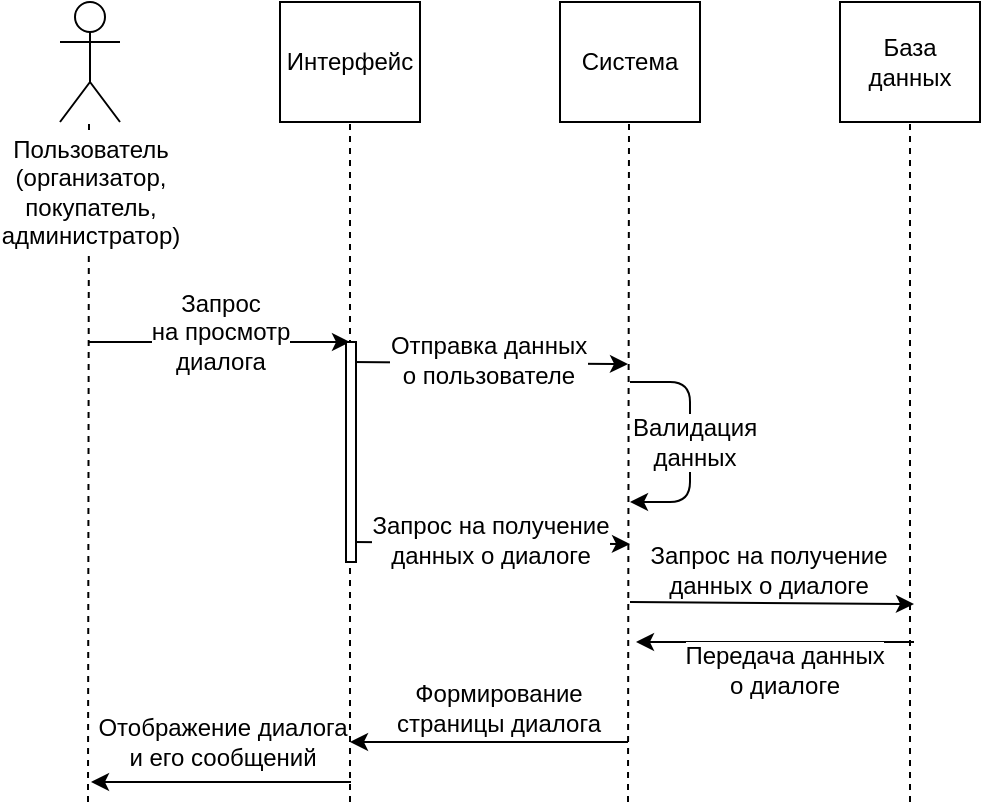 <mxfile version="10.7.1" type="github"><diagram id="yl0nng0nuz9rf5LdibkV" name="Page-1"><mxGraphModel dx="686" dy="576" grid="1" gridSize="10" guides="1" tooltips="1" connect="1" arrows="1" fold="1" page="1" pageScale="1" pageWidth="827" pageHeight="1169" math="0" shadow="0"><root><mxCell id="0"/><mxCell id="1" parent="0"/><mxCell id="QuDLoogdvwcjmP1hTbv9-1" value="Интерфейс" style="rounded=0;whiteSpace=wrap;html=1;" vertex="1" parent="1"><mxGeometry x="230" y="200" width="70" height="60" as="geometry"/></mxCell><mxCell id="QuDLoogdvwcjmP1hTbv9-2" value="Система" style="rounded=0;whiteSpace=wrap;html=1;" vertex="1" parent="1"><mxGeometry x="370" y="200" width="70" height="60" as="geometry"/></mxCell><mxCell id="QuDLoogdvwcjmP1hTbv9-3" value="База данных" style="rounded=0;whiteSpace=wrap;html=1;" vertex="1" parent="1"><mxGeometry x="510" y="200" width="70" height="60" as="geometry"/></mxCell><mxCell id="QuDLoogdvwcjmP1hTbv9-4" value="" style="endArrow=none;dashed=1;html=1;entryX=0.5;entryY=1;entryDx=0;entryDy=0;" edge="1" parent="1" target="QuDLoogdvwcjmP1hTbv9-3"><mxGeometry width="50" height="50" relative="1" as="geometry"><mxPoint x="545" y="600" as="sourcePoint"/><mxPoint x="150" y="300" as="targetPoint"/></mxGeometry></mxCell><mxCell id="QuDLoogdvwcjmP1hTbv9-5" value="" style="endArrow=none;dashed=1;html=1;entryX=0.5;entryY=1;entryDx=0;entryDy=0;" edge="1" parent="1"><mxGeometry width="50" height="50" relative="1" as="geometry"><mxPoint x="404" y="600" as="sourcePoint"/><mxPoint x="404.5" y="260.0" as="targetPoint"/></mxGeometry></mxCell><mxCell id="QuDLoogdvwcjmP1hTbv9-6" value="" style="endArrow=none;dashed=1;html=1;entryX=0.5;entryY=1;entryDx=0;entryDy=0;" edge="1" parent="1"><mxGeometry width="50" height="50" relative="1" as="geometry"><mxPoint x="265" y="600" as="sourcePoint"/><mxPoint x="265" y="260.0" as="targetPoint"/></mxGeometry></mxCell><mxCell id="QuDLoogdvwcjmP1hTbv9-7" value="" style="endArrow=none;dashed=1;html=1;entryX=0.5;entryY=1;entryDx=0;entryDy=0;" edge="1" parent="1"><mxGeometry width="50" height="50" relative="1" as="geometry"><mxPoint x="134.0" y="600" as="sourcePoint"/><mxPoint x="134.5" y="260.0" as="targetPoint"/></mxGeometry></mxCell><mxCell id="QuDLoogdvwcjmP1hTbv9-8" value="Пользователь&lt;br&gt;(организатор,&lt;br&gt;покупатель,&lt;br&gt;администратор)&lt;br&gt;" style="shape=umlActor;verticalLabelPosition=bottom;labelBackgroundColor=#ffffff;verticalAlign=top;html=1;outlineConnect=0;" vertex="1" parent="1"><mxGeometry x="120" y="200" width="30" height="60" as="geometry"/></mxCell><mxCell id="QuDLoogdvwcjmP1hTbv9-9" value="" style="endArrow=classic;html=1;" edge="1" parent="1"><mxGeometry width="50" height="50" relative="1" as="geometry"><mxPoint x="134.0" y="370" as="sourcePoint"/><mxPoint x="265" y="370" as="targetPoint"/></mxGeometry></mxCell><mxCell id="QuDLoogdvwcjmP1hTbv9-10" value="Запрос&lt;br&gt;на просмотр&lt;br&gt;диалога&lt;br&gt;" style="text;html=1;resizable=0;points=[];align=center;verticalAlign=middle;labelBackgroundColor=#ffffff;" vertex="1" connectable="0" parent="QuDLoogdvwcjmP1hTbv9-9"><mxGeometry x="0.23" relative="1" as="geometry"><mxPoint x="-15" y="-5" as="offset"/></mxGeometry></mxCell><mxCell id="QuDLoogdvwcjmP1hTbv9-11" value="" style="endArrow=classic;html=1;" edge="1" parent="1"><mxGeometry width="50" height="50" relative="1" as="geometry"><mxPoint x="266" y="470" as="sourcePoint"/><mxPoint x="405" y="471" as="targetPoint"/></mxGeometry></mxCell><mxCell id="QuDLoogdvwcjmP1hTbv9-12" value="Запрос на получение&lt;br&gt;данных о диалоге&lt;br&gt;" style="text;html=1;resizable=0;points=[];align=center;verticalAlign=middle;labelBackgroundColor=#ffffff;" vertex="1" connectable="0" parent="QuDLoogdvwcjmP1hTbv9-11"><mxGeometry x="-0.143" y="-1" relative="1" as="geometry"><mxPoint x="9" y="-3" as="offset"/></mxGeometry></mxCell><mxCell id="QuDLoogdvwcjmP1hTbv9-13" value="" style="endArrow=classic;html=1;" edge="1" parent="1"><mxGeometry width="50" height="50" relative="1" as="geometry"><mxPoint x="405" y="500" as="sourcePoint"/><mxPoint x="547" y="501" as="targetPoint"/></mxGeometry></mxCell><mxCell id="QuDLoogdvwcjmP1hTbv9-14" value="Запрос на&amp;nbsp;получение&lt;br&gt;данных о диалоге&lt;br&gt;" style="text;html=1;resizable=0;points=[];align=center;verticalAlign=middle;labelBackgroundColor=#ffffff;" vertex="1" connectable="0" parent="QuDLoogdvwcjmP1hTbv9-13"><mxGeometry x="0.279" relative="1" as="geometry"><mxPoint x="-22" y="-17" as="offset"/></mxGeometry></mxCell><mxCell id="QuDLoogdvwcjmP1hTbv9-15" value="" style="endArrow=classic;html=1;" edge="1" parent="1"><mxGeometry width="50" height="50" relative="1" as="geometry"><mxPoint x="547" y="520" as="sourcePoint"/><mxPoint x="408" y="520" as="targetPoint"/></mxGeometry></mxCell><mxCell id="QuDLoogdvwcjmP1hTbv9-16" value="Передача данных&lt;br&gt;о диалоге&lt;br&gt;" style="text;html=1;resizable=0;points=[];align=center;verticalAlign=middle;labelBackgroundColor=#ffffff;" vertex="1" connectable="0" parent="QuDLoogdvwcjmP1hTbv9-15"><mxGeometry x="-0.358" y="1" relative="1" as="geometry"><mxPoint x="-21" y="13" as="offset"/></mxGeometry></mxCell><mxCell id="QuDLoogdvwcjmP1hTbv9-17" value="" style="endArrow=classic;html=1;" edge="1" parent="1"><mxGeometry width="50" height="50" relative="1" as="geometry"><mxPoint x="404" y="570" as="sourcePoint"/><mxPoint x="265" y="570" as="targetPoint"/></mxGeometry></mxCell><mxCell id="QuDLoogdvwcjmP1hTbv9-18" value="Формирование&lt;br&gt;страницы диалога&lt;br&gt;" style="text;html=1;resizable=0;points=[];align=center;verticalAlign=middle;labelBackgroundColor=#ffffff;fillColor=none;" vertex="1" connectable="0" parent="QuDLoogdvwcjmP1hTbv9-17"><mxGeometry x="0.175" y="-2" relative="1" as="geometry"><mxPoint x="16" y="-15" as="offset"/></mxGeometry></mxCell><mxCell id="QuDLoogdvwcjmP1hTbv9-19" value="" style="endArrow=classic;html=1;" edge="1" parent="1"><mxGeometry width="50" height="50" relative="1" as="geometry"><mxPoint x="265.5" y="590" as="sourcePoint"/><mxPoint x="135.5" y="590" as="targetPoint"/></mxGeometry></mxCell><mxCell id="QuDLoogdvwcjmP1hTbv9-20" value="Отображение диалога&lt;br&gt;и его сообщений&lt;br&gt;" style="text;html=1;resizable=0;points=[];align=center;verticalAlign=middle;labelBackgroundColor=#ffffff;" vertex="1" connectable="0" parent="QuDLoogdvwcjmP1hTbv9-19"><mxGeometry x="-0.122" relative="1" as="geometry"><mxPoint x="-7.5" y="-20" as="offset"/></mxGeometry></mxCell><mxCell id="QuDLoogdvwcjmP1hTbv9-21" value="" style="endArrow=classic;html=1;" edge="1" parent="1"><mxGeometry width="50" height="50" relative="1" as="geometry"><mxPoint x="265" y="380" as="sourcePoint"/><mxPoint x="404" y="381" as="targetPoint"/></mxGeometry></mxCell><mxCell id="QuDLoogdvwcjmP1hTbv9-22" value="Отправка данных&lt;br&gt;о пользователе&lt;br&gt;" style="text;html=1;resizable=0;points=[];align=center;verticalAlign=middle;labelBackgroundColor=#ffffff;" vertex="1" connectable="0" parent="QuDLoogdvwcjmP1hTbv9-21"><mxGeometry x="-0.143" y="-1" relative="1" as="geometry"><mxPoint x="9" y="-3" as="offset"/></mxGeometry></mxCell><mxCell id="QuDLoogdvwcjmP1hTbv9-23" value="" style="endArrow=classic;html=1;" edge="1" parent="1"><mxGeometry width="50" height="50" relative="1" as="geometry"><mxPoint x="405" y="390" as="sourcePoint"/><mxPoint x="405" y="450" as="targetPoint"/><Array as="points"><mxPoint x="435" y="390"/><mxPoint x="435" y="450"/></Array></mxGeometry></mxCell><mxCell id="QuDLoogdvwcjmP1hTbv9-24" value="Валидация&lt;br&gt;данных&lt;br&gt;" style="text;html=1;resizable=0;points=[];align=center;verticalAlign=middle;labelBackgroundColor=#ffffff;" vertex="1" connectable="0" parent="QuDLoogdvwcjmP1hTbv9-23"><mxGeometry x="0.079" relative="1" as="geometry"><mxPoint x="2" y="-5" as="offset"/></mxGeometry></mxCell><mxCell id="QuDLoogdvwcjmP1hTbv9-25" value="" style="rounded=0;whiteSpace=wrap;html=1;" vertex="1" parent="1"><mxGeometry x="263" y="370" width="5" height="110" as="geometry"/></mxCell></root></mxGraphModel></diagram></mxfile>